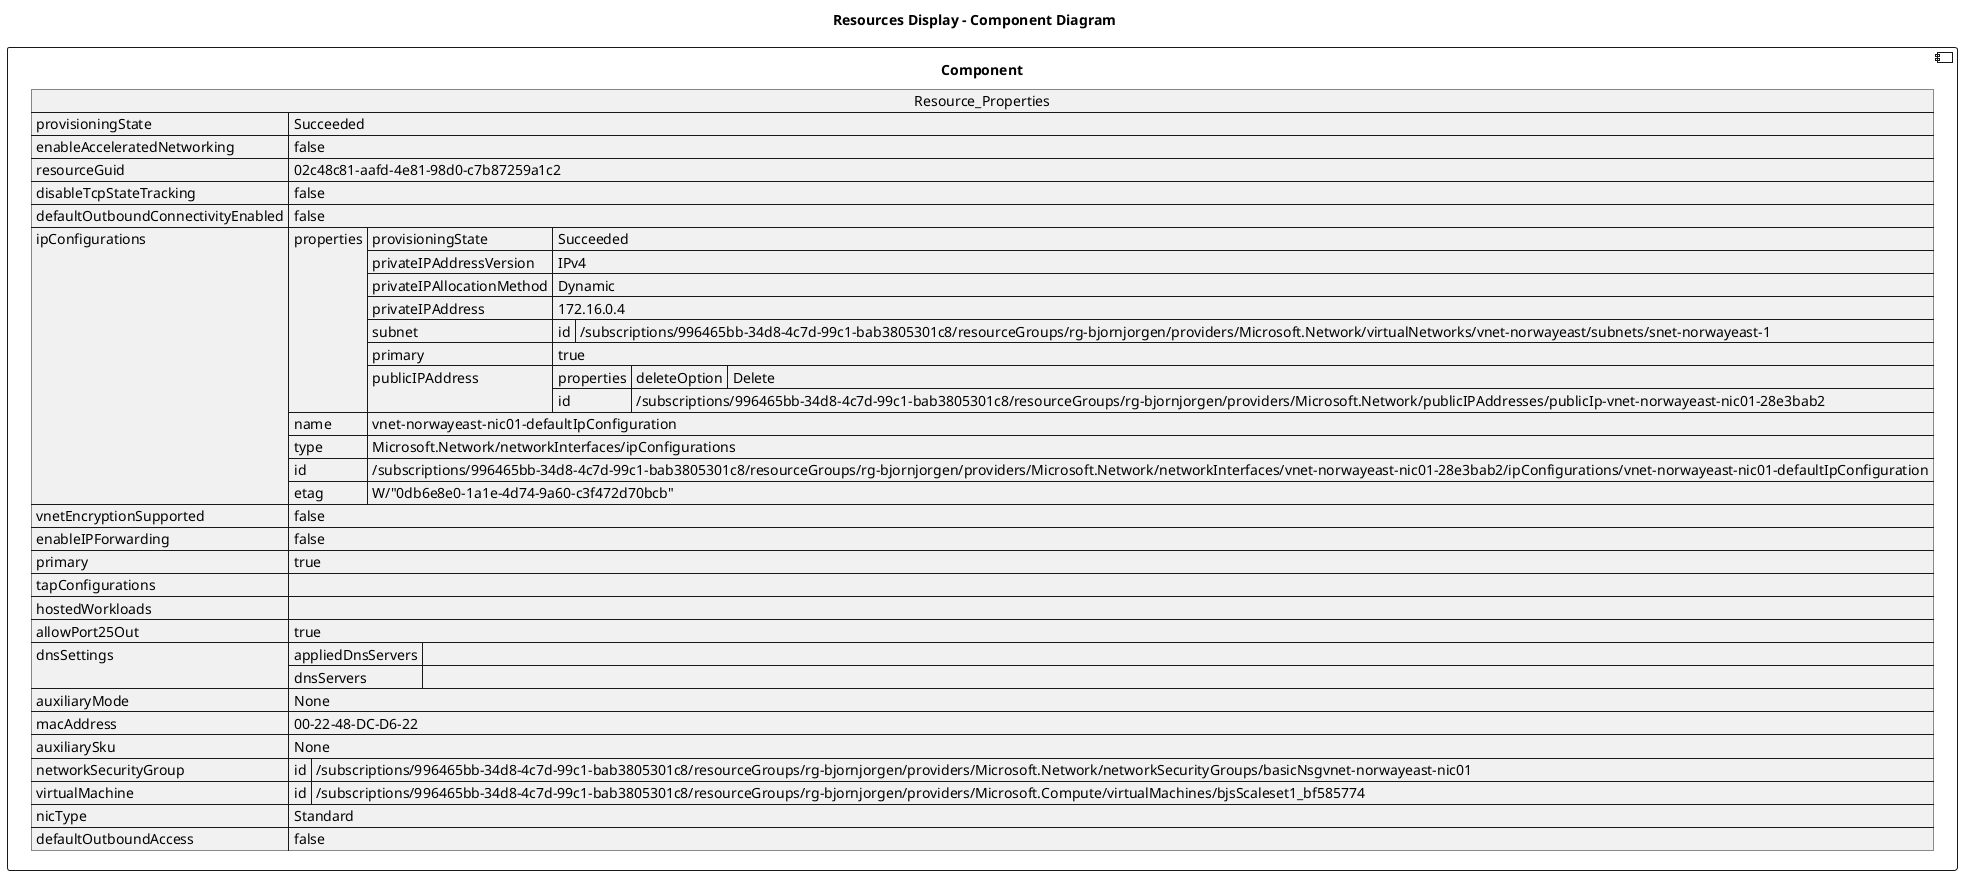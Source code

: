 @startuml

title Resources Display - Component Diagram

component Component {

json  Resource_Properties {
  "provisioningState": "Succeeded",
  "enableAcceleratedNetworking": false,
  "resourceGuid": "02c48c81-aafd-4e81-98d0-c7b87259a1c2",
  "disableTcpStateTracking": false,
  "defaultOutboundConnectivityEnabled": false,
  "ipConfigurations": [
    {
      "properties": {
        "provisioningState": "Succeeded",
        "privateIPAddressVersion": "IPv4",
        "privateIPAllocationMethod": "Dynamic",
        "privateIPAddress": "172.16.0.4",
        "subnet": {
          "id": "/subscriptions/996465bb-34d8-4c7d-99c1-bab3805301c8/resourceGroups/rg-bjornjorgen/providers/Microsoft.Network/virtualNetworks/vnet-norwayeast/subnets/snet-norwayeast-1"
        },
        "primary": true,
        "publicIPAddress": {
          "properties": {
            "deleteOption": "Delete"
          },
          "id": "/subscriptions/996465bb-34d8-4c7d-99c1-bab3805301c8/resourceGroups/rg-bjornjorgen/providers/Microsoft.Network/publicIPAddresses/publicIp-vnet-norwayeast-nic01-28e3bab2"
        }
      },
      "name": "vnet-norwayeast-nic01-defaultIpConfiguration",
      "type": "Microsoft.Network/networkInterfaces/ipConfigurations",
      "id": "/subscriptions/996465bb-34d8-4c7d-99c1-bab3805301c8/resourceGroups/rg-bjornjorgen/providers/Microsoft.Network/networkInterfaces/vnet-norwayeast-nic01-28e3bab2/ipConfigurations/vnet-norwayeast-nic01-defaultIpConfiguration",
      "etag": "W/\"0db6e8e0-1a1e-4d74-9a60-c3f472d70bcb\""
    }
  ],
  "vnetEncryptionSupported": false,
  "enableIPForwarding": false,
  "primary": true,
  "tapConfigurations": [],
  "hostedWorkloads": [],
  "allowPort25Out": true,
  "dnsSettings": {
    "appliedDnsServers": [],
    "dnsServers": []
  },
  "auxiliaryMode": "None",
  "macAddress": "00-22-48-DC-D6-22",
  "auxiliarySku": "None",
  "networkSecurityGroup": {
    "id": "/subscriptions/996465bb-34d8-4c7d-99c1-bab3805301c8/resourceGroups/rg-bjornjorgen/providers/Microsoft.Network/networkSecurityGroups/basicNsgvnet-norwayeast-nic01"
  },
  "virtualMachine": {
    "id": "/subscriptions/996465bb-34d8-4c7d-99c1-bab3805301c8/resourceGroups/rg-bjornjorgen/providers/Microsoft.Compute/virtualMachines/bjsScaleset1_bf585774"
  },
  "nicType": "Standard",
  "defaultOutboundAccess": false
}
}
@enduml
